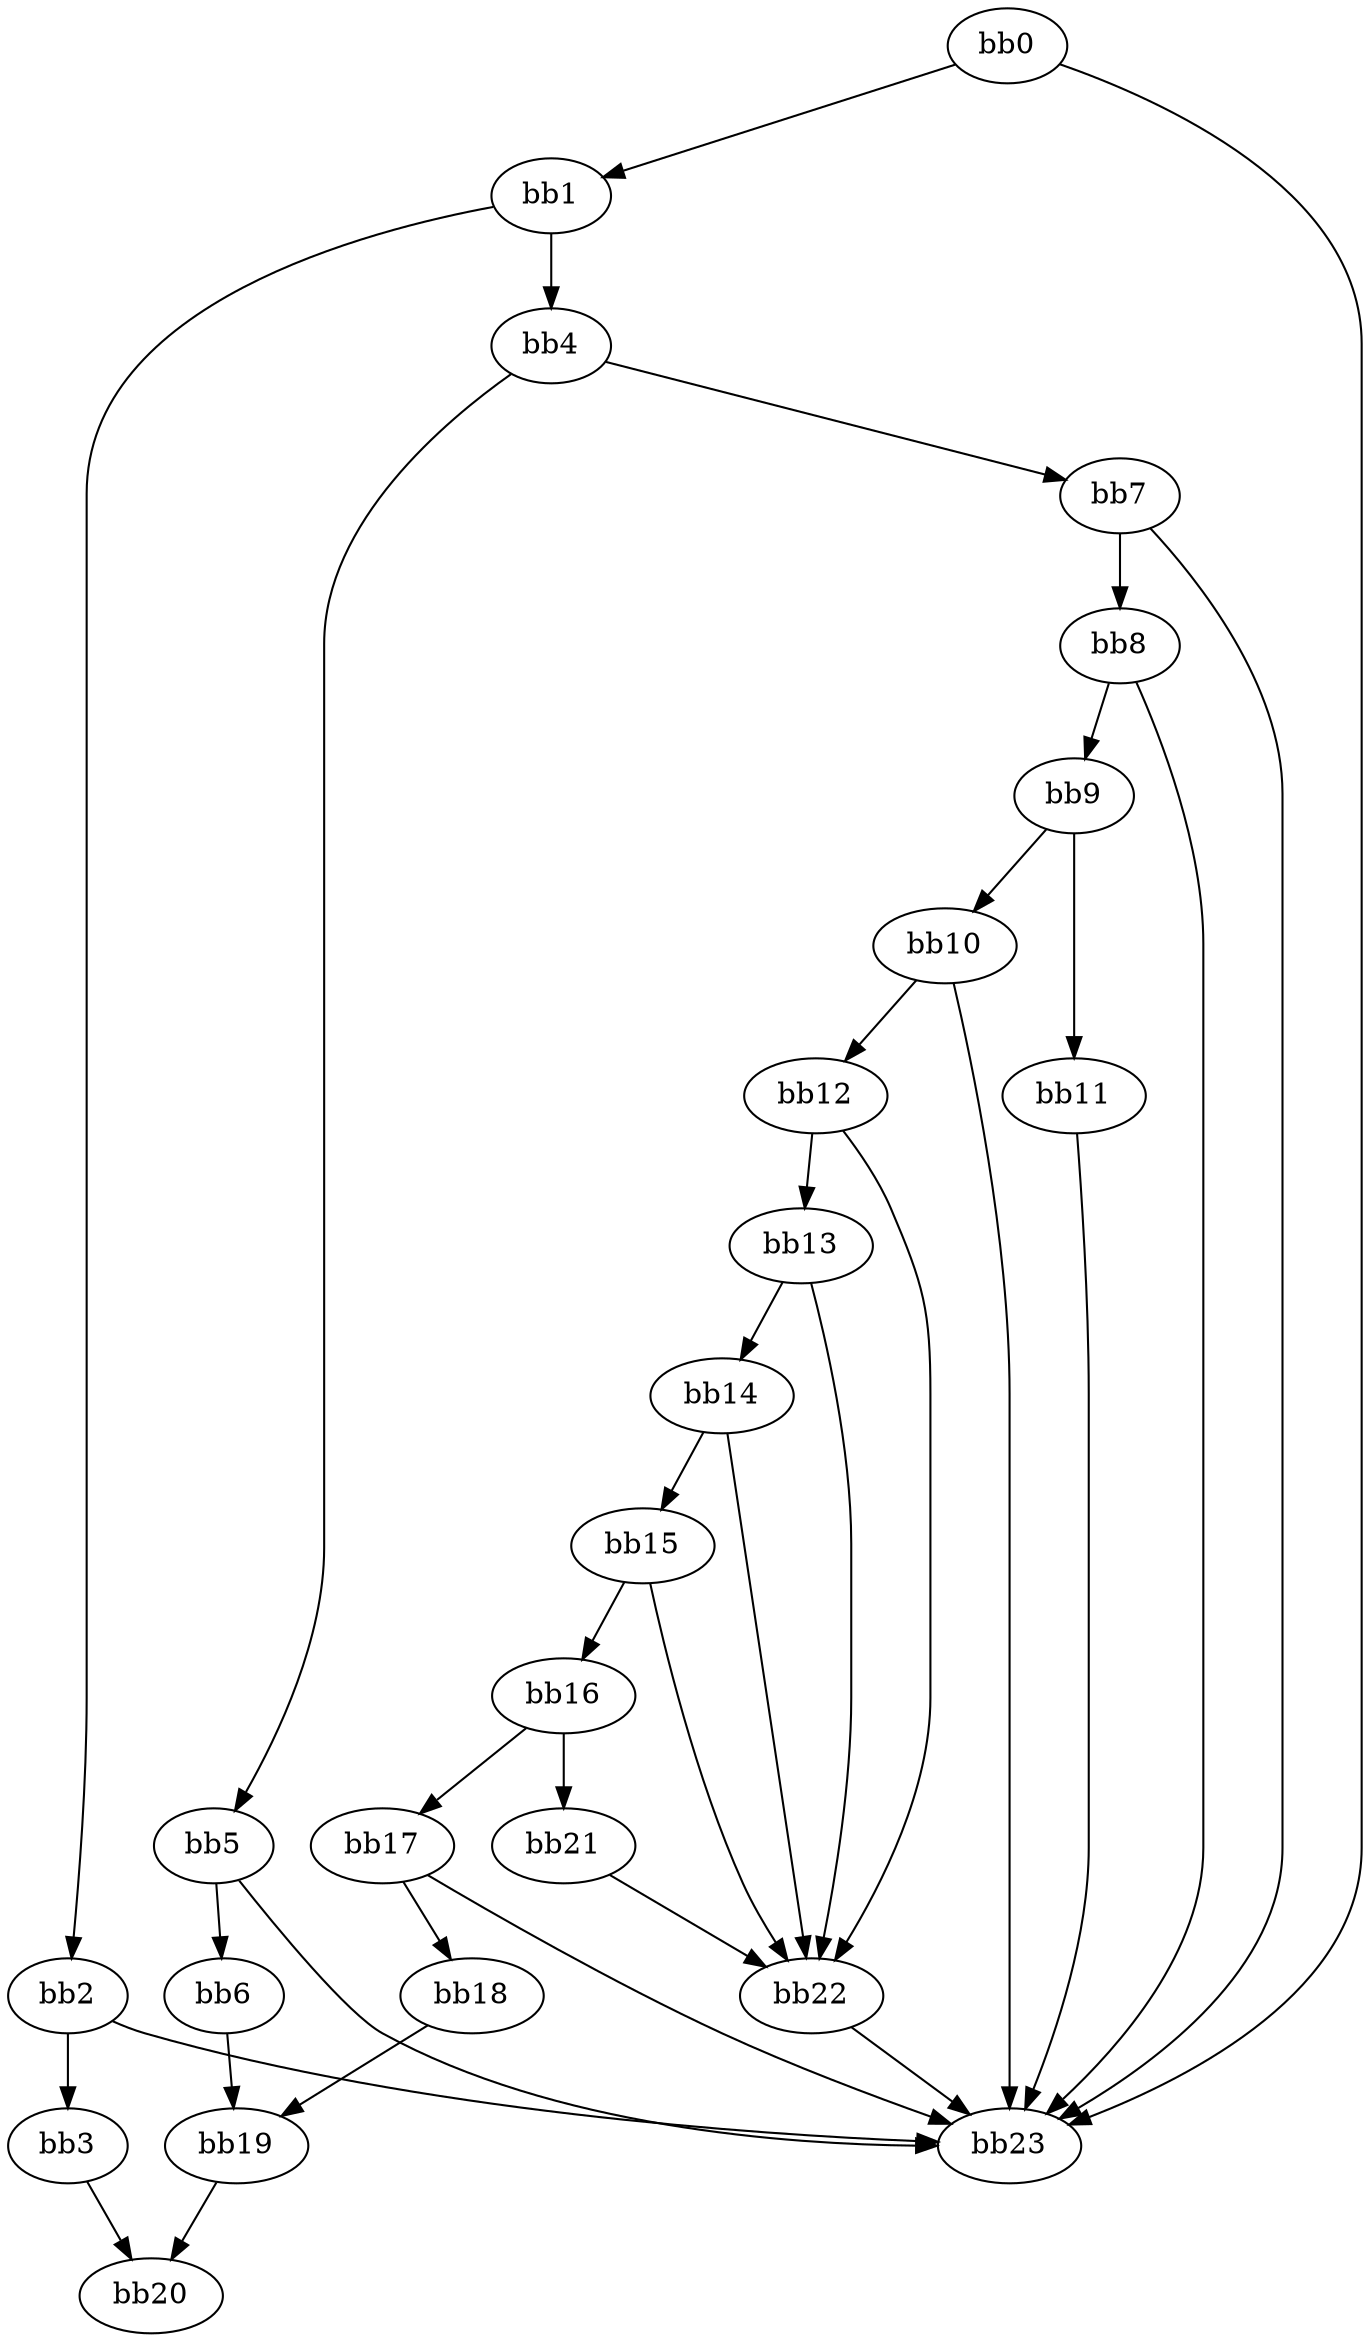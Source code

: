 digraph {
    0 [ label = "bb0\l" ]
    1 [ label = "bb1\l" ]
    2 [ label = "bb2\l" ]
    3 [ label = "bb3\l" ]
    4 [ label = "bb4\l" ]
    5 [ label = "bb5\l" ]
    6 [ label = "bb6\l" ]
    7 [ label = "bb7\l" ]
    8 [ label = "bb8\l" ]
    9 [ label = "bb9\l" ]
    10 [ label = "bb10\l" ]
    11 [ label = "bb11\l" ]
    12 [ label = "bb12\l" ]
    13 [ label = "bb13\l" ]
    14 [ label = "bb14\l" ]
    15 [ label = "bb15\l" ]
    16 [ label = "bb16\l" ]
    17 [ label = "bb17\l" ]
    18 [ label = "bb18\l" ]
    19 [ label = "bb19\l" ]
    20 [ label = "bb20\l" ]
    21 [ label = "bb21\l" ]
    22 [ label = "bb22\l" ]
    23 [ label = "bb23\l" ]
    0 -> 1 [ ]
    0 -> 23 [ ]
    1 -> 2 [ ]
    1 -> 4 [ ]
    2 -> 3 [ ]
    2 -> 23 [ ]
    3 -> 20 [ ]
    4 -> 5 [ ]
    4 -> 7 [ ]
    5 -> 6 [ ]
    5 -> 23 [ ]
    6 -> 19 [ ]
    7 -> 8 [ ]
    7 -> 23 [ ]
    8 -> 9 [ ]
    8 -> 23 [ ]
    9 -> 10 [ ]
    9 -> 11 [ ]
    10 -> 12 [ ]
    10 -> 23 [ ]
    11 -> 23 [ ]
    12 -> 13 [ ]
    12 -> 22 [ ]
    13 -> 14 [ ]
    13 -> 22 [ ]
    14 -> 15 [ ]
    14 -> 22 [ ]
    15 -> 16 [ ]
    15 -> 22 [ ]
    16 -> 17 [ ]
    16 -> 21 [ ]
    17 -> 18 [ ]
    17 -> 23 [ ]
    18 -> 19 [ ]
    19 -> 20 [ ]
    21 -> 22 [ ]
    22 -> 23 [ ]
}

